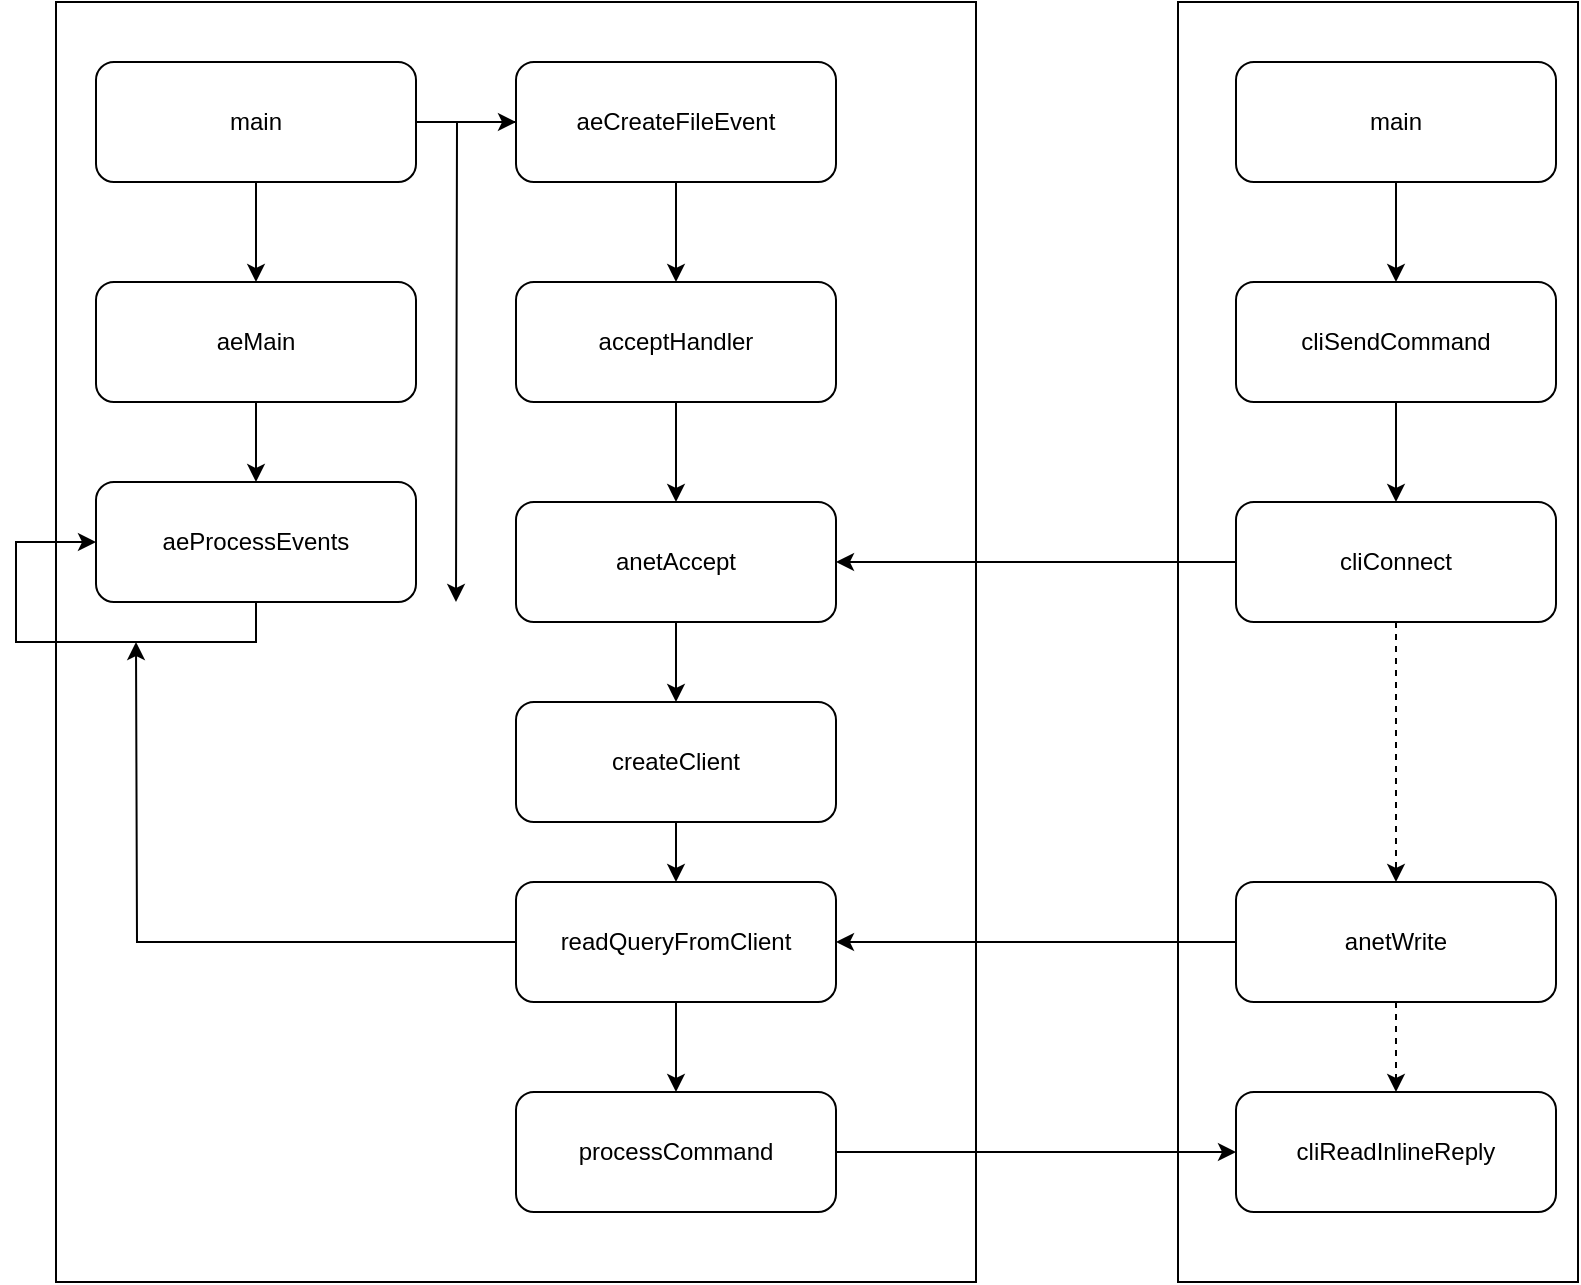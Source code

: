 <mxfile version="14.6.13" type="device"><diagram id="7z3ZN7l8vf9G-oXxj9b7" name="第 1 页"><mxGraphModel dx="865" dy="506" grid="1" gridSize="10" guides="1" tooltips="1" connect="1" arrows="1" fold="1" page="1" pageScale="1" pageWidth="827" pageHeight="1169" math="0" shadow="0"><root><mxCell id="0"/><mxCell id="1" parent="0"/><mxCell id="BxEHF5J_-ryxTKhs0CJI-2" value="" style="rounded=0;whiteSpace=wrap;html=1;" vertex="1" parent="1"><mxGeometry x="601" y="40" width="200" height="640" as="geometry"/></mxCell><mxCell id="BxEHF5J_-ryxTKhs0CJI-1" value="" style="rounded=0;whiteSpace=wrap;html=1;" vertex="1" parent="1"><mxGeometry x="40" y="40" width="460" height="640" as="geometry"/></mxCell><mxCell id="BxEHF5J_-ryxTKhs0CJI-19" style="edgeStyle=orthogonalEdgeStyle;rounded=0;orthogonalLoop=1;jettySize=auto;html=1;exitX=0.5;exitY=1;exitDx=0;exitDy=0;entryX=0.5;entryY=0;entryDx=0;entryDy=0;" edge="1" parent="1" source="BxEHF5J_-ryxTKhs0CJI-3" target="BxEHF5J_-ryxTKhs0CJI-4"><mxGeometry relative="1" as="geometry"/></mxCell><mxCell id="BxEHF5J_-ryxTKhs0CJI-21" style="edgeStyle=orthogonalEdgeStyle;rounded=0;orthogonalLoop=1;jettySize=auto;html=1;exitX=1;exitY=0.5;exitDx=0;exitDy=0;entryX=0;entryY=0.5;entryDx=0;entryDy=0;" edge="1" parent="1" source="BxEHF5J_-ryxTKhs0CJI-3" target="BxEHF5J_-ryxTKhs0CJI-6"><mxGeometry relative="1" as="geometry"/></mxCell><mxCell id="BxEHF5J_-ryxTKhs0CJI-3" value="main" style="rounded=1;whiteSpace=wrap;html=1;" vertex="1" parent="1"><mxGeometry x="60" y="70" width="160" height="60" as="geometry"/></mxCell><mxCell id="BxEHF5J_-ryxTKhs0CJI-20" style="edgeStyle=orthogonalEdgeStyle;rounded=0;orthogonalLoop=1;jettySize=auto;html=1;exitX=0.5;exitY=1;exitDx=0;exitDy=0;entryX=0.5;entryY=0;entryDx=0;entryDy=0;" edge="1" parent="1" source="BxEHF5J_-ryxTKhs0CJI-4" target="BxEHF5J_-ryxTKhs0CJI-5"><mxGeometry relative="1" as="geometry"/></mxCell><mxCell id="BxEHF5J_-ryxTKhs0CJI-4" value="aeMain" style="rounded=1;whiteSpace=wrap;html=1;" vertex="1" parent="1"><mxGeometry x="60" y="180" width="160" height="60" as="geometry"/></mxCell><mxCell id="BxEHF5J_-ryxTKhs0CJI-5" value="aeProcessEvents" style="rounded=1;whiteSpace=wrap;html=1;" vertex="1" parent="1"><mxGeometry x="60" y="280" width="160" height="60" as="geometry"/></mxCell><mxCell id="BxEHF5J_-ryxTKhs0CJI-22" style="edgeStyle=orthogonalEdgeStyle;rounded=0;orthogonalLoop=1;jettySize=auto;html=1;exitX=0.5;exitY=1;exitDx=0;exitDy=0;entryX=0.5;entryY=0;entryDx=0;entryDy=0;" edge="1" parent="1" source="BxEHF5J_-ryxTKhs0CJI-6" target="BxEHF5J_-ryxTKhs0CJI-7"><mxGeometry relative="1" as="geometry"/></mxCell><mxCell id="BxEHF5J_-ryxTKhs0CJI-24" style="edgeStyle=orthogonalEdgeStyle;rounded=0;orthogonalLoop=1;jettySize=auto;html=1;exitX=0;exitY=0.5;exitDx=0;exitDy=0;" edge="1" parent="1" source="BxEHF5J_-ryxTKhs0CJI-6"><mxGeometry relative="1" as="geometry"><mxPoint x="240" y="340" as="targetPoint"/></mxGeometry></mxCell><mxCell id="BxEHF5J_-ryxTKhs0CJI-6" value="aeCreateFileEvent" style="rounded=1;whiteSpace=wrap;html=1;" vertex="1" parent="1"><mxGeometry x="270" y="70" width="160" height="60" as="geometry"/></mxCell><mxCell id="BxEHF5J_-ryxTKhs0CJI-25" style="edgeStyle=orthogonalEdgeStyle;rounded=0;orthogonalLoop=1;jettySize=auto;html=1;exitX=0.5;exitY=1;exitDx=0;exitDy=0;entryX=0.5;entryY=0;entryDx=0;entryDy=0;" edge="1" parent="1" source="BxEHF5J_-ryxTKhs0CJI-7" target="BxEHF5J_-ryxTKhs0CJI-9"><mxGeometry relative="1" as="geometry"/></mxCell><mxCell id="BxEHF5J_-ryxTKhs0CJI-7" value="acceptHandler" style="rounded=1;whiteSpace=wrap;html=1;" vertex="1" parent="1"><mxGeometry x="270" y="180" width="160" height="60" as="geometry"/></mxCell><mxCell id="BxEHF5J_-ryxTKhs0CJI-30" style="edgeStyle=orthogonalEdgeStyle;rounded=0;orthogonalLoop=1;jettySize=auto;html=1;exitX=0.5;exitY=1;exitDx=0;exitDy=0;entryX=0.5;entryY=0;entryDx=0;entryDy=0;" edge="1" parent="1" source="BxEHF5J_-ryxTKhs0CJI-8" target="BxEHF5J_-ryxTKhs0CJI-13"><mxGeometry relative="1" as="geometry"/></mxCell><mxCell id="BxEHF5J_-ryxTKhs0CJI-8" value="main" style="rounded=1;whiteSpace=wrap;html=1;" vertex="1" parent="1"><mxGeometry x="630" y="70" width="160" height="60" as="geometry"/></mxCell><mxCell id="BxEHF5J_-ryxTKhs0CJI-26" style="edgeStyle=orthogonalEdgeStyle;rounded=0;orthogonalLoop=1;jettySize=auto;html=1;exitX=0.5;exitY=1;exitDx=0;exitDy=0;entryX=0.5;entryY=0;entryDx=0;entryDy=0;" edge="1" parent="1" source="BxEHF5J_-ryxTKhs0CJI-9" target="BxEHF5J_-ryxTKhs0CJI-11"><mxGeometry relative="1" as="geometry"/></mxCell><mxCell id="BxEHF5J_-ryxTKhs0CJI-9" value="anetAccept" style="rounded=1;whiteSpace=wrap;html=1;" vertex="1" parent="1"><mxGeometry x="270" y="290" width="160" height="60" as="geometry"/></mxCell><mxCell id="BxEHF5J_-ryxTKhs0CJI-28" style="edgeStyle=orthogonalEdgeStyle;rounded=0;orthogonalLoop=1;jettySize=auto;html=1;exitX=0;exitY=0.5;exitDx=0;exitDy=0;" edge="1" parent="1" source="BxEHF5J_-ryxTKhs0CJI-10"><mxGeometry relative="1" as="geometry"><mxPoint x="80" y="360" as="targetPoint"/></mxGeometry></mxCell><mxCell id="BxEHF5J_-ryxTKhs0CJI-29" style="edgeStyle=orthogonalEdgeStyle;rounded=0;orthogonalLoop=1;jettySize=auto;html=1;exitX=0.5;exitY=1;exitDx=0;exitDy=0;entryX=0.5;entryY=0;entryDx=0;entryDy=0;" edge="1" parent="1" source="BxEHF5J_-ryxTKhs0CJI-10" target="BxEHF5J_-ryxTKhs0CJI-16"><mxGeometry relative="1" as="geometry"/></mxCell><mxCell id="BxEHF5J_-ryxTKhs0CJI-10" value="readQueryFromClient" style="rounded=1;whiteSpace=wrap;html=1;" vertex="1" parent="1"><mxGeometry x="270" y="480" width="160" height="60" as="geometry"/></mxCell><mxCell id="BxEHF5J_-ryxTKhs0CJI-27" style="edgeStyle=orthogonalEdgeStyle;rounded=0;orthogonalLoop=1;jettySize=auto;html=1;exitX=0.5;exitY=1;exitDx=0;exitDy=0;entryX=0.5;entryY=0;entryDx=0;entryDy=0;" edge="1" parent="1" source="BxEHF5J_-ryxTKhs0CJI-11" target="BxEHF5J_-ryxTKhs0CJI-10"><mxGeometry relative="1" as="geometry"/></mxCell><mxCell id="BxEHF5J_-ryxTKhs0CJI-11" value="createClient" style="rounded=1;whiteSpace=wrap;html=1;" vertex="1" parent="1"><mxGeometry x="270" y="390" width="160" height="60" as="geometry"/></mxCell><mxCell id="BxEHF5J_-ryxTKhs0CJI-32" style="edgeStyle=orthogonalEdgeStyle;rounded=0;orthogonalLoop=1;jettySize=auto;html=1;exitX=0;exitY=0.5;exitDx=0;exitDy=0;entryX=1;entryY=0.5;entryDx=0;entryDy=0;" edge="1" parent="1" source="BxEHF5J_-ryxTKhs0CJI-12" target="BxEHF5J_-ryxTKhs0CJI-9"><mxGeometry relative="1" as="geometry"/></mxCell><mxCell id="BxEHF5J_-ryxTKhs0CJI-36" style="edgeStyle=orthogonalEdgeStyle;rounded=0;orthogonalLoop=1;jettySize=auto;html=1;exitX=0.5;exitY=1;exitDx=0;exitDy=0;entryX=0.5;entryY=0;entryDx=0;entryDy=0;dashed=1;" edge="1" parent="1" source="BxEHF5J_-ryxTKhs0CJI-12" target="BxEHF5J_-ryxTKhs0CJI-18"><mxGeometry relative="1" as="geometry"/></mxCell><mxCell id="BxEHF5J_-ryxTKhs0CJI-12" value="cliConnect" style="rounded=1;whiteSpace=wrap;html=1;" vertex="1" parent="1"><mxGeometry x="630" y="290" width="160" height="60" as="geometry"/></mxCell><mxCell id="BxEHF5J_-ryxTKhs0CJI-31" style="edgeStyle=orthogonalEdgeStyle;rounded=0;orthogonalLoop=1;jettySize=auto;html=1;exitX=0.5;exitY=1;exitDx=0;exitDy=0;entryX=0.5;entryY=0;entryDx=0;entryDy=0;" edge="1" parent="1" source="BxEHF5J_-ryxTKhs0CJI-13" target="BxEHF5J_-ryxTKhs0CJI-12"><mxGeometry relative="1" as="geometry"/></mxCell><mxCell id="BxEHF5J_-ryxTKhs0CJI-13" value="cliSendCommand" style="rounded=1;whiteSpace=wrap;html=1;" vertex="1" parent="1"><mxGeometry x="630" y="180" width="160" height="60" as="geometry"/></mxCell><mxCell id="BxEHF5J_-ryxTKhs0CJI-38" style="edgeStyle=orthogonalEdgeStyle;rounded=0;orthogonalLoop=1;jettySize=auto;html=1;exitX=1;exitY=0.5;exitDx=0;exitDy=0;entryX=0;entryY=0.5;entryDx=0;entryDy=0;" edge="1" parent="1" source="BxEHF5J_-ryxTKhs0CJI-16" target="BxEHF5J_-ryxTKhs0CJI-17"><mxGeometry relative="1" as="geometry"/></mxCell><mxCell id="BxEHF5J_-ryxTKhs0CJI-16" value="processCommand" style="rounded=1;whiteSpace=wrap;html=1;" vertex="1" parent="1"><mxGeometry x="270" y="585" width="160" height="60" as="geometry"/></mxCell><mxCell id="BxEHF5J_-ryxTKhs0CJI-17" value="cliReadInlineReply" style="rounded=1;whiteSpace=wrap;html=1;" vertex="1" parent="1"><mxGeometry x="630" y="585" width="160" height="60" as="geometry"/></mxCell><mxCell id="BxEHF5J_-ryxTKhs0CJI-34" style="edgeStyle=orthogonalEdgeStyle;rounded=0;orthogonalLoop=1;jettySize=auto;html=1;exitX=0;exitY=0.5;exitDx=0;exitDy=0;entryX=1;entryY=0.5;entryDx=0;entryDy=0;" edge="1" parent="1" source="BxEHF5J_-ryxTKhs0CJI-18" target="BxEHF5J_-ryxTKhs0CJI-10"><mxGeometry relative="1" as="geometry"/></mxCell><mxCell id="BxEHF5J_-ryxTKhs0CJI-37" style="edgeStyle=orthogonalEdgeStyle;rounded=0;orthogonalLoop=1;jettySize=auto;html=1;exitX=0.5;exitY=1;exitDx=0;exitDy=0;entryX=0.5;entryY=0;entryDx=0;entryDy=0;dashed=1;" edge="1" parent="1" source="BxEHF5J_-ryxTKhs0CJI-18" target="BxEHF5J_-ryxTKhs0CJI-17"><mxGeometry relative="1" as="geometry"/></mxCell><mxCell id="BxEHF5J_-ryxTKhs0CJI-18" value="anetWrite" style="rounded=1;whiteSpace=wrap;html=1;" vertex="1" parent="1"><mxGeometry x="630" y="480" width="160" height="60" as="geometry"/></mxCell><mxCell id="BxEHF5J_-ryxTKhs0CJI-23" style="edgeStyle=orthogonalEdgeStyle;rounded=0;orthogonalLoop=1;jettySize=auto;html=1;exitX=0.5;exitY=1;exitDx=0;exitDy=0;entryX=0;entryY=0.5;entryDx=0;entryDy=0;" edge="1" parent="1" source="BxEHF5J_-ryxTKhs0CJI-5" target="BxEHF5J_-ryxTKhs0CJI-5"><mxGeometry relative="1" as="geometry"><Array as="points"><mxPoint x="140" y="360"/><mxPoint x="20" y="360"/><mxPoint x="20" y="310"/></Array></mxGeometry></mxCell></root></mxGraphModel></diagram></mxfile>